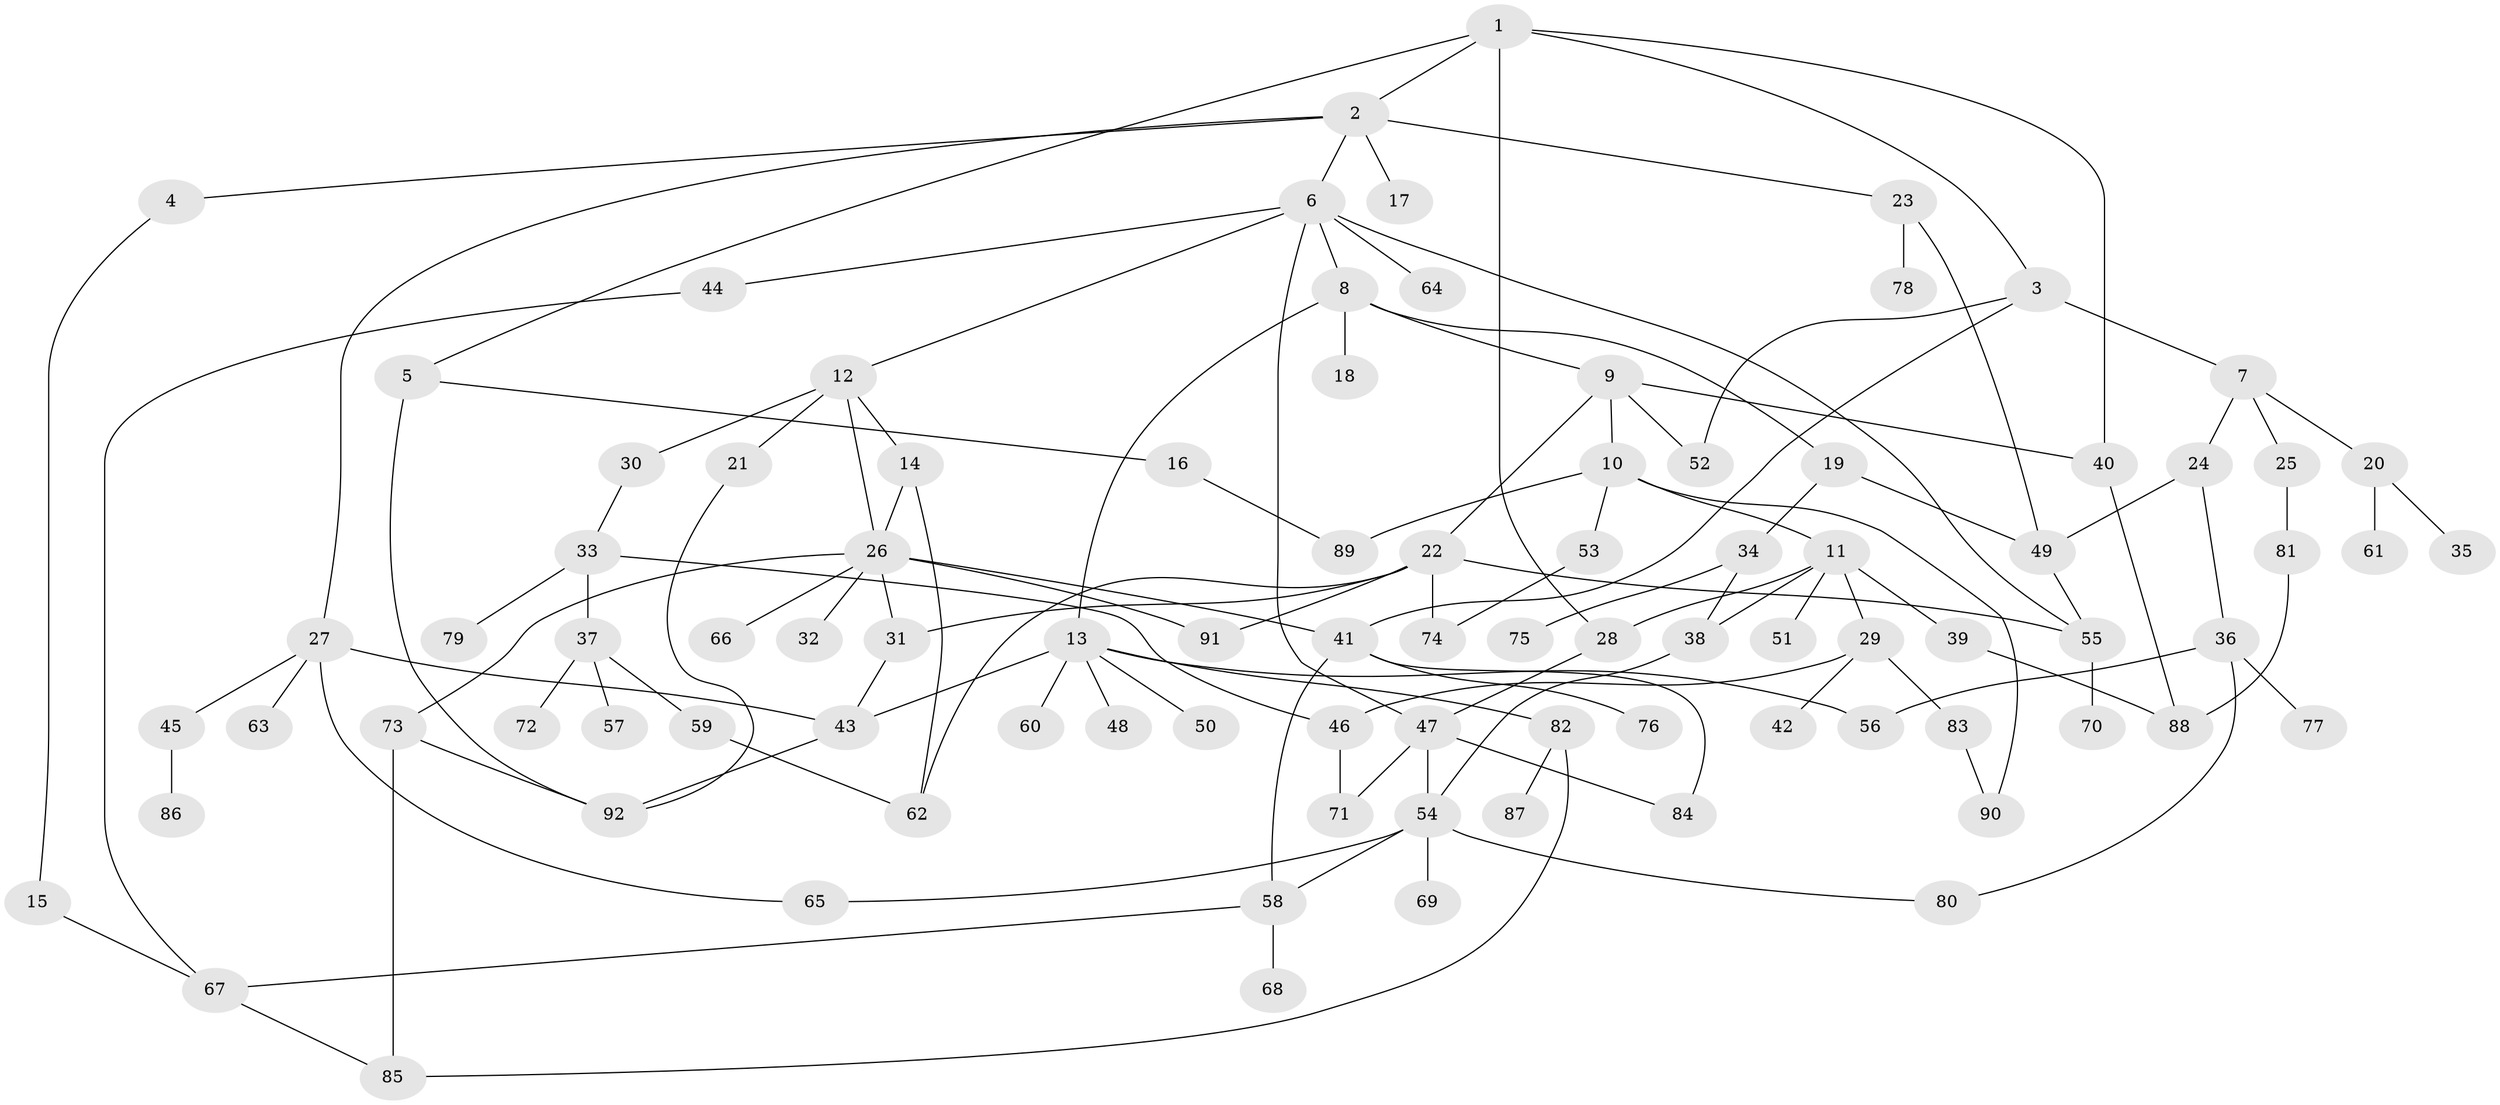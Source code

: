 // Generated by graph-tools (version 1.1) at 2025/10/02/27/25 16:10:55]
// undirected, 92 vertices, 128 edges
graph export_dot {
graph [start="1"]
  node [color=gray90,style=filled];
  1;
  2;
  3;
  4;
  5;
  6;
  7;
  8;
  9;
  10;
  11;
  12;
  13;
  14;
  15;
  16;
  17;
  18;
  19;
  20;
  21;
  22;
  23;
  24;
  25;
  26;
  27;
  28;
  29;
  30;
  31;
  32;
  33;
  34;
  35;
  36;
  37;
  38;
  39;
  40;
  41;
  42;
  43;
  44;
  45;
  46;
  47;
  48;
  49;
  50;
  51;
  52;
  53;
  54;
  55;
  56;
  57;
  58;
  59;
  60;
  61;
  62;
  63;
  64;
  65;
  66;
  67;
  68;
  69;
  70;
  71;
  72;
  73;
  74;
  75;
  76;
  77;
  78;
  79;
  80;
  81;
  82;
  83;
  84;
  85;
  86;
  87;
  88;
  89;
  90;
  91;
  92;
  1 -- 2;
  1 -- 3;
  1 -- 5;
  1 -- 28;
  1 -- 40;
  2 -- 4;
  2 -- 6;
  2 -- 17;
  2 -- 23;
  2 -- 27;
  3 -- 7;
  3 -- 52;
  3 -- 41;
  4 -- 15;
  5 -- 16;
  5 -- 92;
  6 -- 8;
  6 -- 12;
  6 -- 44;
  6 -- 55;
  6 -- 64;
  6 -- 47;
  7 -- 20;
  7 -- 24;
  7 -- 25;
  8 -- 9;
  8 -- 13;
  8 -- 18;
  8 -- 19;
  9 -- 10;
  9 -- 22;
  9 -- 52;
  9 -- 40;
  10 -- 11;
  10 -- 53;
  10 -- 89;
  10 -- 90;
  11 -- 29;
  11 -- 39;
  11 -- 51;
  11 -- 28;
  11 -- 38;
  12 -- 14;
  12 -- 21;
  12 -- 26;
  12 -- 30;
  13 -- 48;
  13 -- 50;
  13 -- 56;
  13 -- 60;
  13 -- 82;
  13 -- 43;
  14 -- 26;
  14 -- 62;
  15 -- 67;
  16 -- 89;
  19 -- 34;
  19 -- 49;
  20 -- 35;
  20 -- 61;
  21 -- 92;
  22 -- 62;
  22 -- 91;
  22 -- 31;
  22 -- 74;
  22 -- 55;
  23 -- 78;
  23 -- 49;
  24 -- 36;
  24 -- 49;
  25 -- 81;
  26 -- 31;
  26 -- 32;
  26 -- 41;
  26 -- 66;
  26 -- 73;
  26 -- 91;
  27 -- 45;
  27 -- 63;
  27 -- 65;
  27 -- 43;
  28 -- 47;
  29 -- 42;
  29 -- 46;
  29 -- 83;
  30 -- 33;
  31 -- 43;
  33 -- 37;
  33 -- 79;
  33 -- 46;
  34 -- 38;
  34 -- 75;
  36 -- 77;
  36 -- 56;
  36 -- 80;
  37 -- 57;
  37 -- 59;
  37 -- 72;
  38 -- 54;
  39 -- 88;
  40 -- 88;
  41 -- 76;
  41 -- 84;
  41 -- 58;
  43 -- 92;
  44 -- 67;
  45 -- 86;
  46 -- 71;
  47 -- 71;
  47 -- 84;
  47 -- 54;
  49 -- 55;
  53 -- 74;
  54 -- 58;
  54 -- 69;
  54 -- 80;
  54 -- 65;
  55 -- 70;
  58 -- 68;
  58 -- 67;
  59 -- 62;
  67 -- 85;
  73 -- 85;
  73 -- 92;
  81 -- 88;
  82 -- 87;
  82 -- 85;
  83 -- 90;
}

